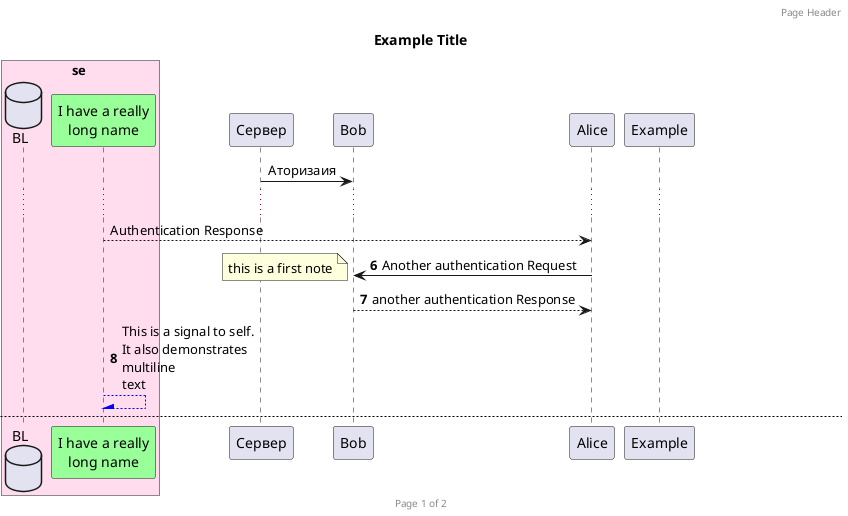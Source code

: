 https://plantuml.com/ru/sequence-diagram
@startuml
header Page Header
footer Page %page% of %lastpage%

title Example Title

box se #fde
database BL
participant "I have a really\nlong name" as L #99FF99
endbox
Сервер -> Bob: Аторизаия
...
L --> Alice: Authentication Response

autonumber 6
Alice -> Bob: Another authentication Request
note left: this is a first note
Alice <-- Bob: another authentication Response
L--[#0000FF]-\ L: This is a signal to self.\nIt also demonstrates\nmultiline \ntext

newpage A title for the\nlast page

L -> Example
Example --> Example: Very long text in the title
@enduml
